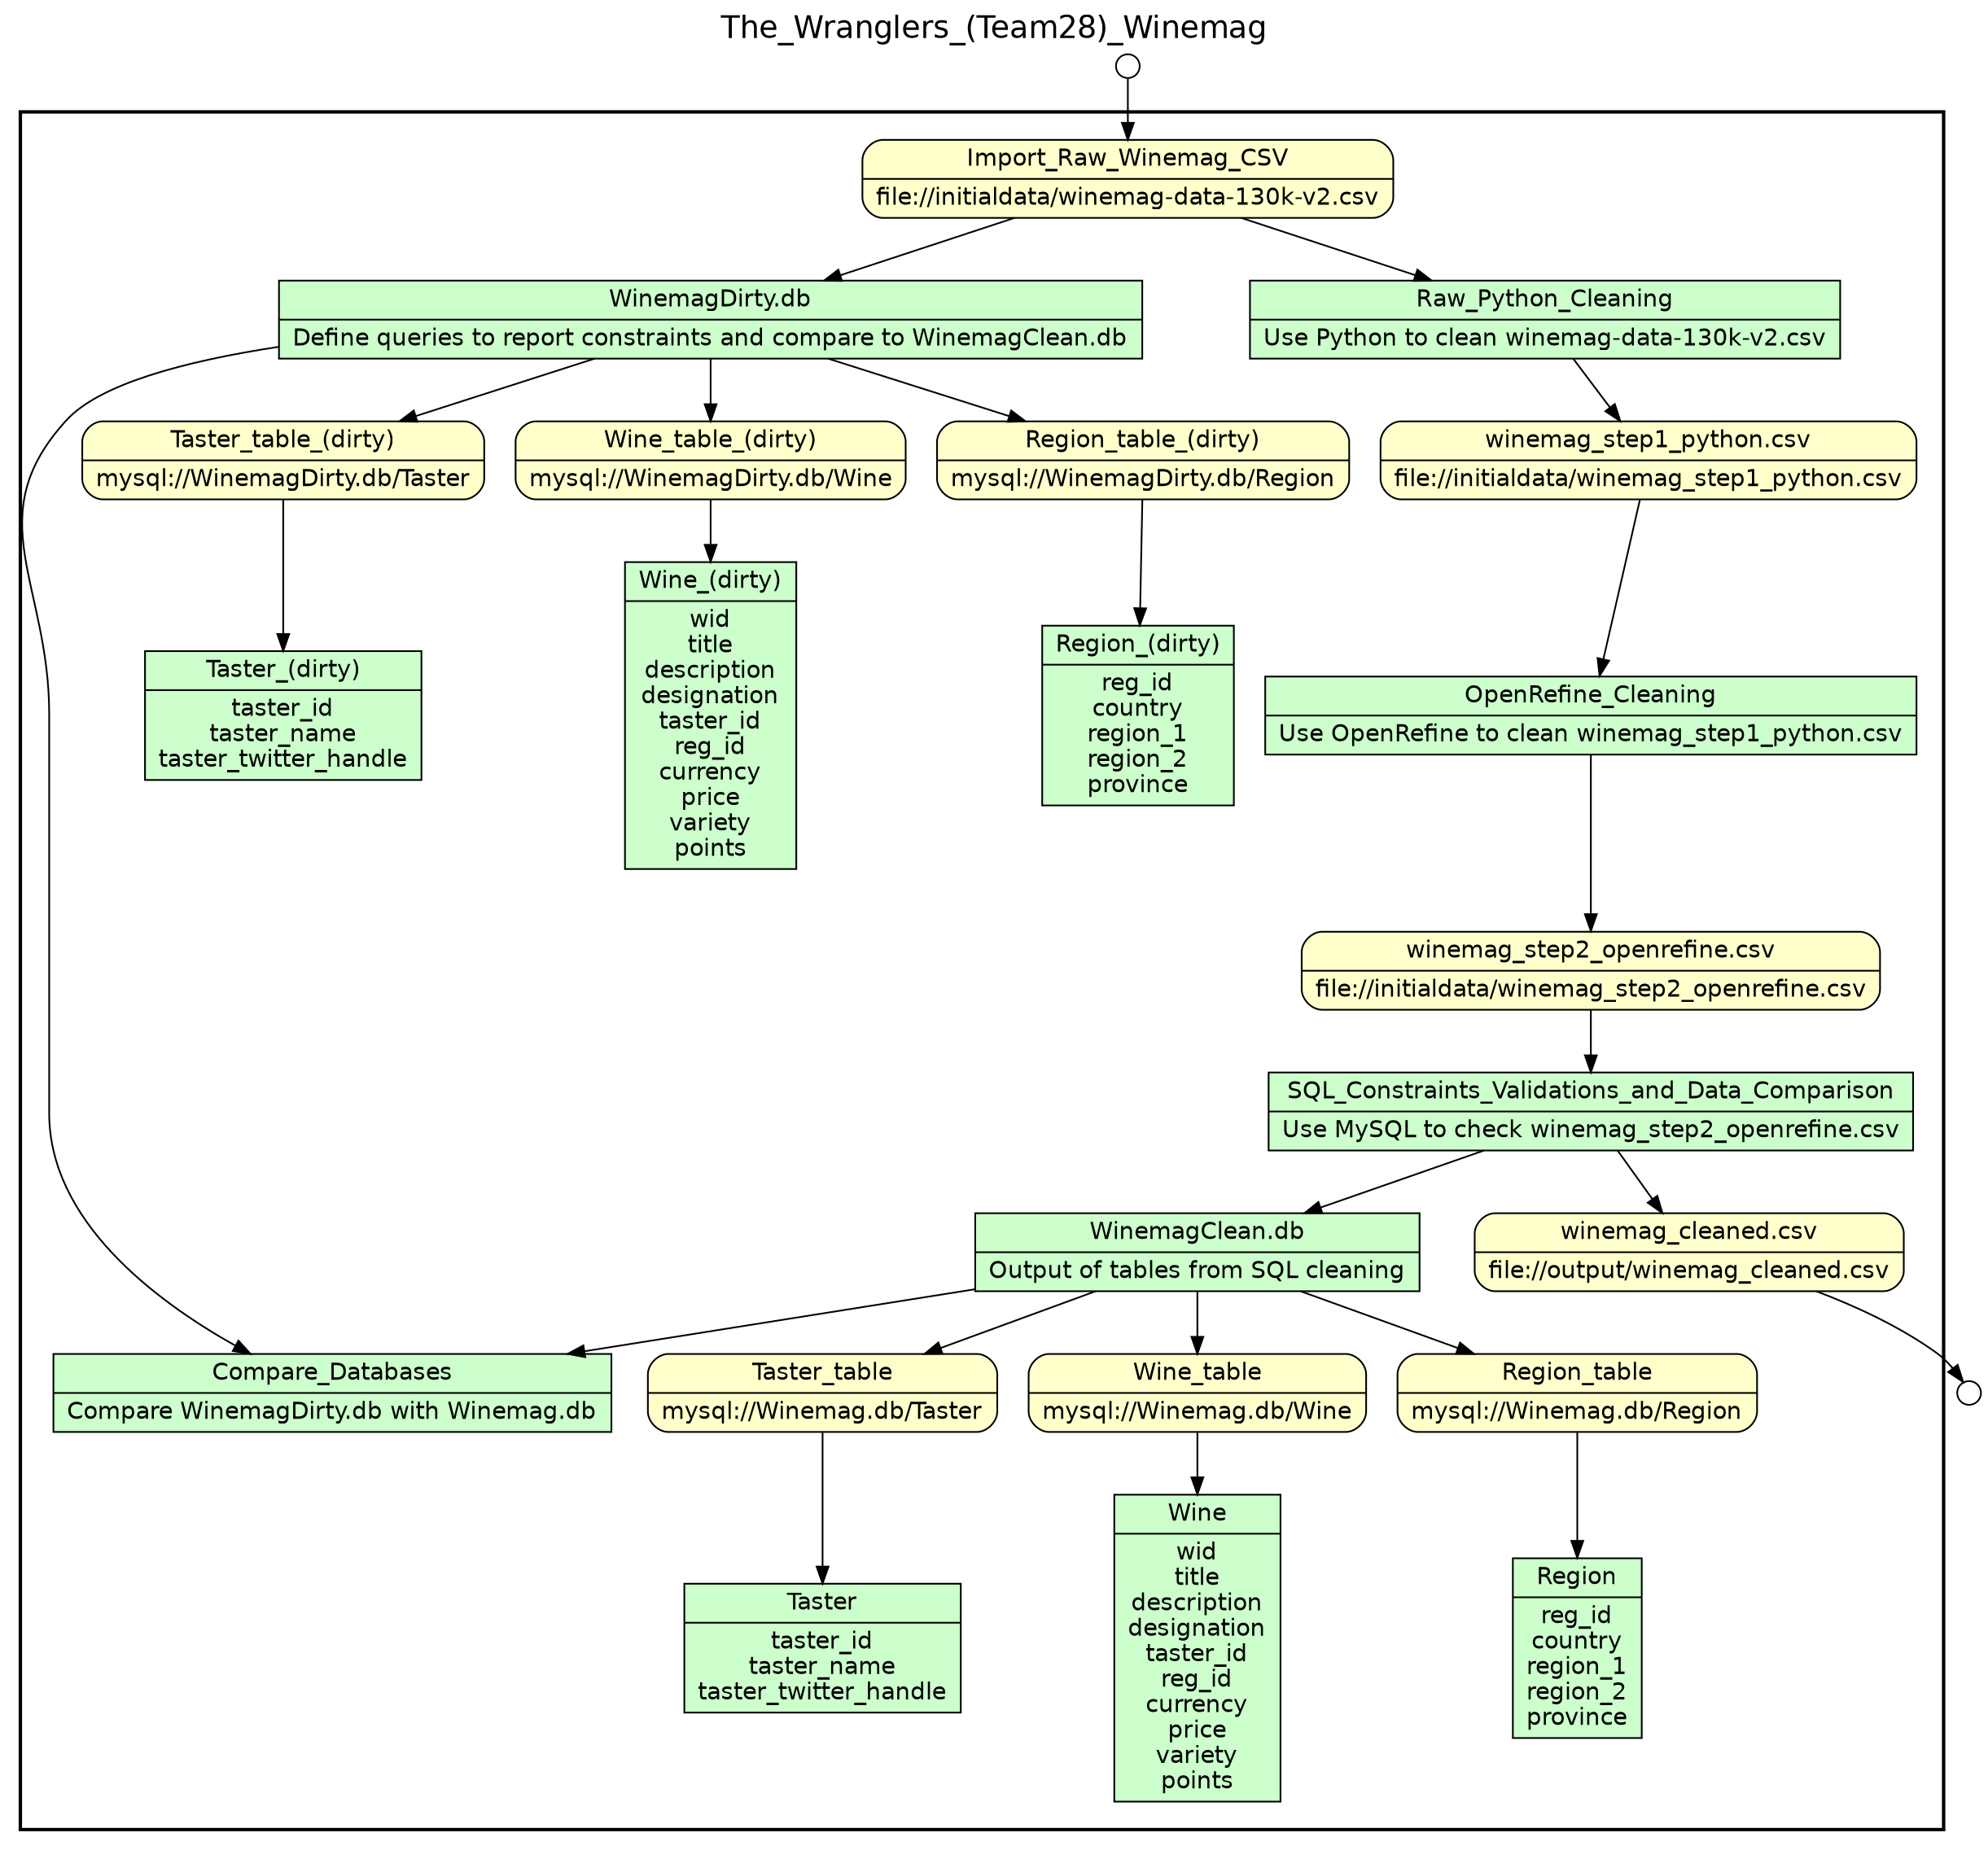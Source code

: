 
/* Start of top-level graph */
digraph Workflow {
rankdir=TB

/* Title for graph */
fontname=Helvetica; fontsize=18; labelloc=t
label="The_Wranglers_(Team28)_Winemag"

/* Start of double cluster for drawing box around nodes in workflow */
subgraph cluster_workflow_box_outer { label=""; color=black; penwidth=2
subgraph cluster_workflow_box_inner { label=""; penwidth=0

/* Style for nodes representing atomic programs in workflow */
node[shape=box style=filled fillcolor="#CCFFCC" peripheries=1 fontname=Helvetica]

/* Nodes representing atomic programs in workflow */
"WinemagDirty.db" [shape=record rankdir=LR label="{<f0> WinemagDirty.db |<f1> Define queries to report constraints and compare to WinemagClean.db}"];
"Taster_(dirty)" [shape=record rankdir=LR label="{<f0> Taster_(dirty) |<f1> taster_id\ntaster_name\ntaster_twitter_handle}"];
"Wine_(dirty)" [shape=record rankdir=LR label="{<f0> Wine_(dirty) |<f1> wid\ntitle\ndescription\ndesignation\ntaster_id\nreg_id\ncurrency\nprice\nvariety\npoints}"];
"Region_(dirty)" [shape=record rankdir=LR label="{<f0> Region_(dirty) |<f1> reg_id\ncountry\nregion_1\nregion_2\nprovince}"];
Raw_Python_Cleaning [shape=record rankdir=LR label="{<f0> Raw_Python_Cleaning |<f1> Use Python to clean winemag-data-130k-v2.csv}"];
OpenRefine_Cleaning [shape=record rankdir=LR label="{<f0> OpenRefine_Cleaning |<f1> Use OpenRefine to clean winemag_step1_python.csv}"];
SQL_Constraints_Validations_and_Data_Comparison [shape=record rankdir=LR label="{<f0> SQL_Constraints_Validations_and_Data_Comparison |<f1> Use MySQL to check winemag_step2_openrefine.csv}"];
"WinemagClean.db" [shape=record rankdir=LR label="{<f0> WinemagClean.db |<f1> Output of tables from SQL cleaning}"];
Taster [shape=record rankdir=LR label="{<f0> Taster |<f1> taster_id\ntaster_name\ntaster_twitter_handle}"];
Wine [shape=record rankdir=LR label="{<f0> Wine |<f1> wid\ntitle\ndescription\ndesignation\ntaster_id\nreg_id\ncurrency\nprice\nvariety\npoints}"];
Region [shape=record rankdir=LR label="{<f0> Region |<f1> reg_id\ncountry\nregion_1\nregion_2\nprovince}"];
Compare_Databases [shape=record rankdir=LR label="{<f0> Compare_Databases |<f1> Compare WinemagDirty.db with Winemag.db}"];

/* Style for nodes representing non-parameter data channels in workflow */
node[shape=box style="rounded,filled" fillcolor="#FFFFCC" peripheries=1 fontname=Helvetica]

/* Nodes for non-parameter data channels in workflow */
"winemag_cleaned.csv" [shape=record rankdir=LR label="{<f0> winemag_cleaned.csv |<f1> file\://output/winemag_cleaned.csv}"];
Import_Raw_Winemag_CSV [shape=record rankdir=LR label="{<f0> Import_Raw_Winemag_CSV |<f1> file\://initialdata/winemag-data-130k-v2.csv}"];
"Taster_table_(dirty)" [shape=record rankdir=LR label="{<f0> Taster_table_(dirty) |<f1> mysql\://WinemagDirty.db/Taster}"];
"Wine_table_(dirty)" [shape=record rankdir=LR label="{<f0> Wine_table_(dirty) |<f1> mysql\://WinemagDirty.db/Wine}"];
"Region_table_(dirty)" [shape=record rankdir=LR label="{<f0> Region_table_(dirty) |<f1> mysql\://WinemagDirty.db/Region}"];
"winemag_step1_python.csv" [shape=record rankdir=LR label="{<f0> winemag_step1_python.csv |<f1> file\://initialdata/winemag_step1_python.csv}"];
"winemag_step2_openrefine.csv" [shape=record rankdir=LR label="{<f0> winemag_step2_openrefine.csv |<f1> file\://initialdata/winemag_step2_openrefine.csv}"];
Taster_table [shape=record rankdir=LR label="{<f0> Taster_table |<f1> mysql\://Winemag.db/Taster}"];
Wine_table [shape=record rankdir=LR label="{<f0> Wine_table |<f1> mysql\://Winemag.db/Wine}"];
Region_table [shape=record rankdir=LR label="{<f0> Region_table |<f1> mysql\://Winemag.db/Region}"];

/* Style for nodes representing parameter channels in workflow */
node[shape=box style="rounded,filled" fillcolor="#FCFCFC" peripheries=1 fontname=Helvetica]

/* Nodes representing parameter channels in workflow */

/* Edges representing connections between programs and channels */
"WinemagDirty.db" -> "Taster_table_(dirty)"
"WinemagDirty.db" -> "Wine_table_(dirty)"
"WinemagDirty.db" -> "Region_table_(dirty)"
"WinemagDirty.db" -> Compare_Databases
Import_Raw_Winemag_CSV -> "WinemagDirty.db"
"Taster_table_(dirty)" -> "Taster_(dirty)"
"Wine_table_(dirty)" -> "Wine_(dirty)"
"Region_table_(dirty)" -> "Region_(dirty)"
Raw_Python_Cleaning -> "winemag_step1_python.csv"
Import_Raw_Winemag_CSV -> Raw_Python_Cleaning
OpenRefine_Cleaning -> "winemag_step2_openrefine.csv"
"winemag_step1_python.csv" -> OpenRefine_Cleaning
SQL_Constraints_Validations_and_Data_Comparison -> "winemag_cleaned.csv"
"winemag_step2_openrefine.csv" -> SQL_Constraints_Validations_and_Data_Comparison
"WinemagClean.db" -> Compare_Databases
"WinemagClean.db" -> Taster_table
"WinemagClean.db" -> Wine_table
"WinemagClean.db" -> Region_table
SQL_Constraints_Validations_and_Data_Comparison -> "WinemagClean.db"
Taster_table -> Taster
Wine_table -> Wine
Region_table -> Region

/* End of double cluster for drawing box around nodes in workflow */
}}

/* Style for nodes representing workflow input ports */
node[shape=circle style="rounded,filled" fillcolor="#FFFFFF" peripheries=1 fontname=Helvetica width=0.2]

/* Nodes representing workflow input ports */
Import_Raw_Winemag_CSV_input_port [label=""]

/* Style for nodes representing workflow output ports */
node[shape=circle style="rounded,filled" fillcolor="#FFFFFF" peripheries=1 fontname=Helvetica width=0.2]

/* Nodes representing workflow output ports */
"winemag_cleaned.csv_output_port" [label=""]

/* Edges from input ports to channels */
Import_Raw_Winemag_CSV_input_port -> Import_Raw_Winemag_CSV

/* Edges from channels to output ports */
"winemag_cleaned.csv" -> "winemag_cleaned.csv_output_port"

/* End of top-level graph */
}
